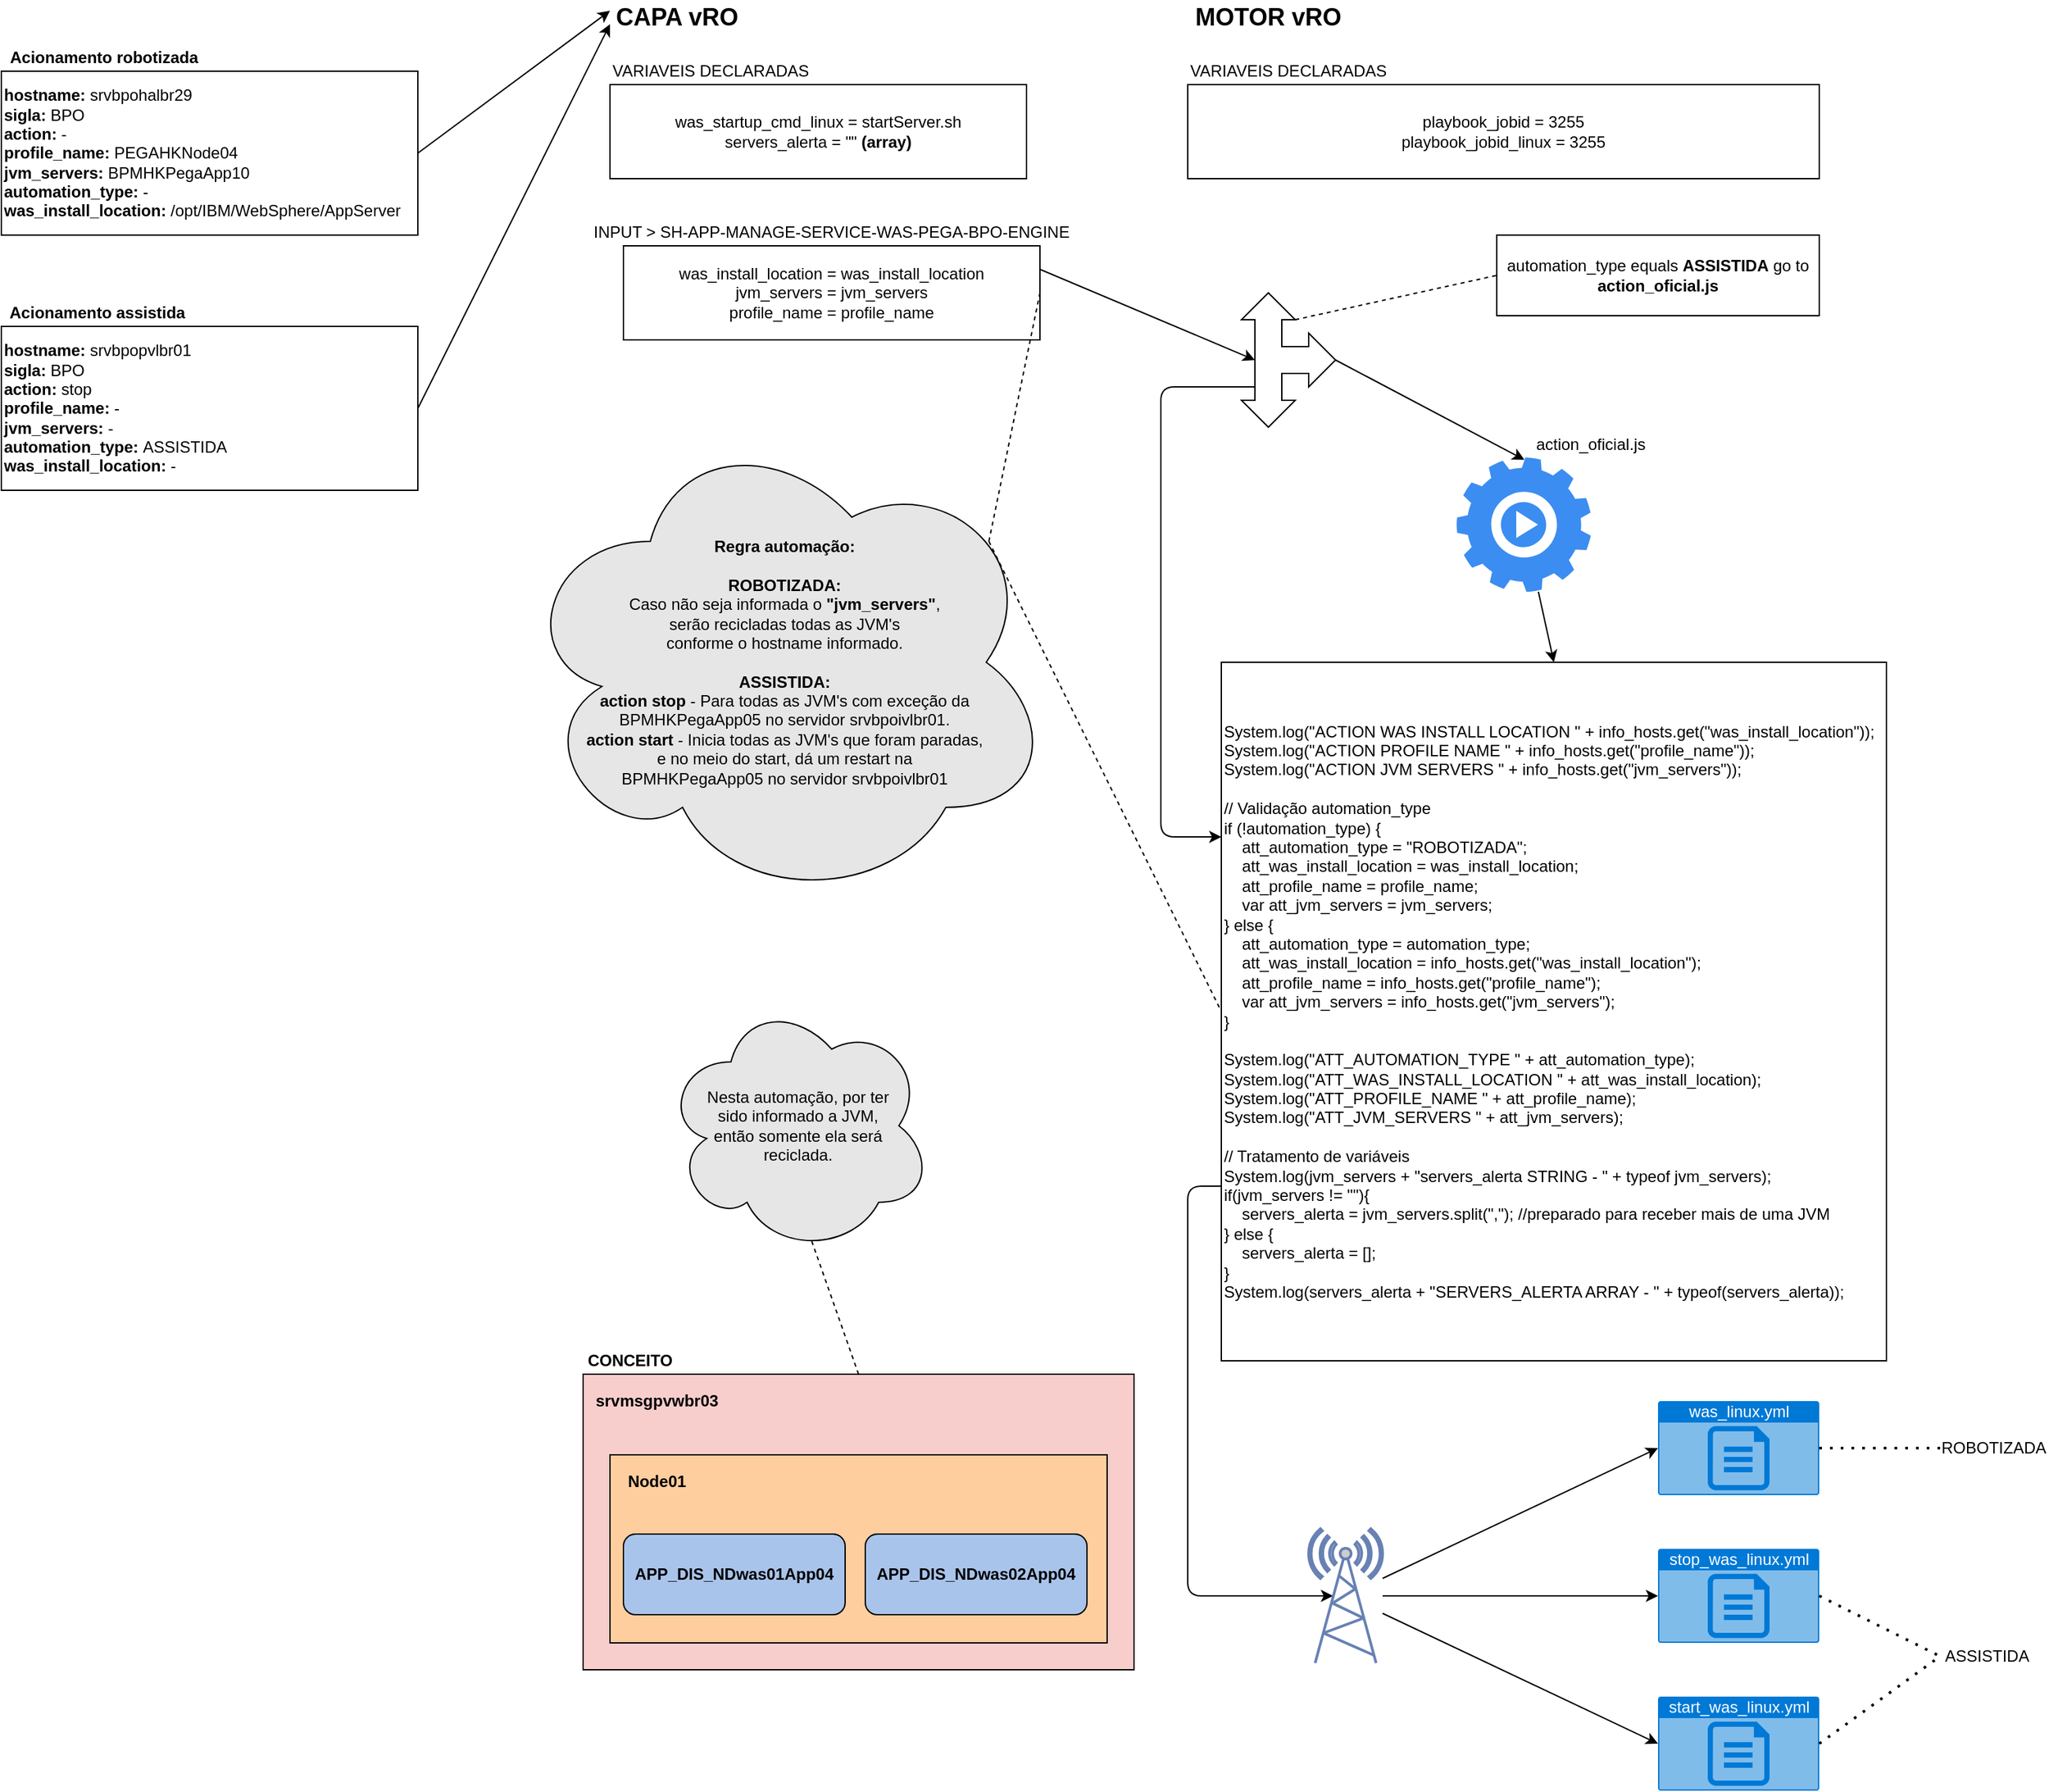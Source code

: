 <mxfile version="14.9.6" type="device"><diagram id="YSu5_nGAD2dBnkkUixw7" name="Página-1"><mxGraphModel dx="2249" dy="822" grid="1" gridSize="10" guides="1" tooltips="1" connect="1" arrows="1" fold="1" page="1" pageScale="1" pageWidth="827" pageHeight="1169" math="0" shadow="0"><root><mxCell id="0"/><mxCell id="1" parent="0"/><mxCell id="DUbZqL3U8OPLBzDXMMnn-1" value="&lt;b&gt;&lt;font style=&quot;font-size: 18px&quot;&gt;CAPA vRO&lt;/font&gt;&lt;/b&gt;" style="text;html=1;strokeColor=none;fillColor=none;align=center;verticalAlign=middle;whiteSpace=wrap;rounded=0;" parent="1" vertex="1"><mxGeometry x="40" y="30" width="100" height="20" as="geometry"/></mxCell><mxCell id="DUbZqL3U8OPLBzDXMMnn-2" value="VARIAVEIS DECLARADAS" style="text;html=1;strokeColor=none;fillColor=none;align=center;verticalAlign=middle;whiteSpace=wrap;rounded=0;" parent="1" vertex="1"><mxGeometry x="40" y="70" width="150" height="20" as="geometry"/></mxCell><mxCell id="DUbZqL3U8OPLBzDXMMnn-3" value="was_startup_cmd_linux = startServer.sh&lt;br&gt;servers_alerta = &quot;&quot; &lt;b&gt;(array)&lt;/b&gt;" style="rounded=0;whiteSpace=wrap;html=1;" parent="1" vertex="1"><mxGeometry x="40" y="90" width="310" height="70" as="geometry"/></mxCell><mxCell id="DUbZqL3U8OPLBzDXMMnn-6" value="INPUT &amp;gt; SH-APP-MANAGE-SERVICE-WAS-PEGA-BPO-ENGINE" style="text;html=1;strokeColor=none;fillColor=none;align=center;verticalAlign=middle;whiteSpace=wrap;rounded=0;" parent="1" vertex="1"><mxGeometry x="25" y="190" width="360" height="20" as="geometry"/></mxCell><mxCell id="DUbZqL3U8OPLBzDXMMnn-7" value="was_install_location = was_install_location&lt;br&gt;jvm_servers = jvm_servers&lt;br&gt;profile_name = profile_name" style="rounded=0;whiteSpace=wrap;html=1;" parent="1" vertex="1"><mxGeometry x="50" y="210" width="310" height="70" as="geometry"/></mxCell><mxCell id="DUbZqL3U8OPLBzDXMMnn-9" value="&lt;b&gt;&lt;font style=&quot;font-size: 18px&quot;&gt;MOTOR vRO&lt;/font&gt;&lt;/b&gt;" style="text;html=1;strokeColor=none;fillColor=none;align=center;verticalAlign=middle;whiteSpace=wrap;rounded=0;" parent="1" vertex="1"><mxGeometry x="470" y="30" width="120" height="20" as="geometry"/></mxCell><mxCell id="DUbZqL3U8OPLBzDXMMnn-10" value="VARIAVEIS DECLARADAS" style="text;html=1;strokeColor=none;fillColor=none;align=center;verticalAlign=middle;whiteSpace=wrap;rounded=0;" parent="1" vertex="1"><mxGeometry x="470" y="70" width="150" height="20" as="geometry"/></mxCell><mxCell id="DUbZqL3U8OPLBzDXMMnn-11" value="playbook_jobid = 3255&lt;br&gt;playbook_jobid_linux = 3255" style="rounded=0;whiteSpace=wrap;html=1;" parent="1" vertex="1"><mxGeometry x="470" y="90" width="470" height="70" as="geometry"/></mxCell><mxCell id="DUbZqL3U8OPLBzDXMMnn-14" value="Task Variaveis de Ambiente &lt;b&gt;(INCOMPLETO)&lt;/b&gt;" style="text;html=1;strokeColor=none;fillColor=none;align=center;verticalAlign=middle;whiteSpace=wrap;rounded=0;" parent="1" vertex="1"><mxGeometry x="490" y="650" width="250" height="20" as="geometry"/></mxCell><mxCell id="DUbZqL3U8OPLBzDXMMnn-15" value="&lt;div&gt;System.log(&quot;ACTION WAS INSTALL LOCATION &quot; + info_hosts.get(&quot;was_install_location&quot;));&lt;/div&gt;&lt;div&gt;System.log(&quot;ACTION PROFILE NAME &quot; + info_hosts.get(&quot;profile_name&quot;));&lt;/div&gt;&lt;div&gt;System.log(&quot;ACTION JVM SERVERS &quot; + info_hosts.get(&quot;jvm_servers&quot;));&lt;/div&gt;&lt;div&gt;&lt;br&gt;&lt;/div&gt;&lt;div&gt;// Validação automation_type&lt;/div&gt;&lt;div&gt;if (!automation_type) {&lt;/div&gt;&lt;div&gt;&amp;nbsp; &amp;nbsp; att_automation_type = &quot;ROBOTIZADA&quot;;&lt;/div&gt;&lt;div&gt;&amp;nbsp; &amp;nbsp; att_was_install_location = was_install_location;&lt;/div&gt;&lt;div&gt;&amp;nbsp; &amp;nbsp; att_profile_name = profile_name;&lt;/div&gt;&lt;div&gt;&amp;nbsp; &amp;nbsp; var att_jvm_servers = jvm_servers;&lt;/div&gt;&lt;div&gt;} else {&lt;/div&gt;&lt;div&gt;&amp;nbsp; &amp;nbsp; att_automation_type = automation_type;&lt;/div&gt;&lt;div&gt;&amp;nbsp; &amp;nbsp; att_was_install_location = info_hosts.get(&quot;was_install_location&quot;);&lt;/div&gt;&lt;div&gt;&amp;nbsp; &amp;nbsp; att_profile_name = info_hosts.get(&quot;profile_name&quot;);&lt;/div&gt;&lt;div&gt;&amp;nbsp; &amp;nbsp; var att_jvm_servers = info_hosts.get(&quot;jvm_servers&quot;);&lt;/div&gt;&lt;div&gt;}&lt;/div&gt;&lt;div&gt;&lt;br&gt;&lt;/div&gt;&lt;div&gt;System.log(&quot;ATT_AUTOMATION_TYPE &quot; + att_automation_type);&lt;/div&gt;&lt;div&gt;System.log(&quot;ATT_WAS_INSTALL_LOCATION &quot; + att_was_install_location);&lt;/div&gt;&lt;div&gt;System.log(&quot;ATT_PROFILE_NAME &quot; + att_profile_name);&lt;/div&gt;&lt;div&gt;System.log(&quot;ATT_JVM_SERVERS &quot; + att_jvm_servers);&lt;/div&gt;&lt;div&gt;&lt;br&gt;&lt;/div&gt;&lt;div&gt;// Tratamento de variáveis&lt;/div&gt;&lt;div&gt;System.log(jvm_servers + &quot;servers_alerta STRING - &quot; + typeof jvm_servers);&lt;/div&gt;&lt;div&gt;if(jvm_servers != &quot;&quot;){&lt;/div&gt;&lt;div&gt;&amp;nbsp; &amp;nbsp; servers_alerta = jvm_servers.split(&quot;,&quot;); //preparado para receber mais de uma JVM&lt;/div&gt;&lt;div&gt;} else {&lt;/div&gt;&lt;div&gt;&amp;nbsp; &amp;nbsp; servers_alerta = [];&lt;/div&gt;&lt;div&gt;}&lt;/div&gt;&lt;div&gt;System.log(servers_alerta + &quot;SERVERS_ALERTA ARRAY - &quot; + typeof(servers_alerta));&lt;/div&gt;" style="rounded=0;whiteSpace=wrap;html=1;align=left;" parent="1" vertex="1"><mxGeometry x="495" y="520" width="495" height="520" as="geometry"/></mxCell><mxCell id="DUbZqL3U8OPLBzDXMMnn-17" value="" style="endArrow=classic;html=1;exitX=1;exitY=0.25;exitDx=0;exitDy=0;entryX=0;entryY=0;entryDx=50;entryDy=60;entryPerimeter=0;" parent="1" source="DUbZqL3U8OPLBzDXMMnn-7" target="6JVurcEgLuI6Kq-9Bynx-1" edge="1"><mxGeometry width="50" height="50" relative="1" as="geometry"><mxPoint x="400" y="650" as="sourcePoint"/><mxPoint x="550" y="270" as="targetPoint"/></mxGeometry></mxCell><mxCell id="DUbZqL3U8OPLBzDXMMnn-20" value="" style="endArrow=classic;html=1;entryX=0.33;entryY=0.5;entryDx=0;entryDy=0;edgeStyle=orthogonalEdgeStyle;exitX=0;exitY=0.75;exitDx=0;exitDy=0;entryPerimeter=0;" parent="1" source="DUbZqL3U8OPLBzDXMMnn-15" target="DUbZqL3U8OPLBzDXMMnn-27" edge="1"><mxGeometry width="50" height="50" relative="1" as="geometry"><mxPoint x="380" y="800" as="sourcePoint"/><mxPoint x="490" y="1200" as="targetPoint"/><Array as="points"><mxPoint x="470" y="910"/><mxPoint x="470" y="1215"/></Array></mxGeometry></mxCell><mxCell id="DUbZqL3U8OPLBzDXMMnn-27" value="" style="fontColor=#0066CC;verticalAlign=top;verticalLabelPosition=bottom;labelPosition=center;align=center;html=1;outlineConnect=0;fillColor=#CCCCCC;strokeColor=#6881B3;gradientColor=none;gradientDirection=north;strokeWidth=2;shape=mxgraph.networks.radio_tower;" parent="1" vertex="1"><mxGeometry x="560" y="1165" width="55" height="100" as="geometry"/></mxCell><mxCell id="DUbZqL3U8OPLBzDXMMnn-29" value="&lt;b&gt;Regra automação:&lt;br&gt;&lt;/b&gt;&lt;br&gt;&lt;b&gt;ROBOTIZADA:&lt;/b&gt;&lt;br&gt;Caso não seja informada o &lt;b&gt;&quot;jvm_servers&quot;&lt;/b&gt;,&lt;br&gt;serão recicladas todas as JVM's&lt;br&gt;conforme o hostname informado.&lt;br&gt;&lt;br&gt;&lt;b&gt;ASSISTIDA:&lt;/b&gt;&lt;br&gt;&lt;b&gt;action stop&lt;/b&gt; - Para todas as JVM's com exceção da&lt;br&gt;BPMHKPegaApp05 no servidor srvbpoivlbr01.&lt;br&gt;&lt;b&gt;action start&lt;/b&gt; - Inicia todas as JVM's que foram paradas,&lt;br&gt;e no meio do start, dá um restart na&lt;br&gt;BPMHKPegaApp05 no servidor srvbpoivlbr01" style="ellipse;shape=cloud;whiteSpace=wrap;html=1;fillColor=#E6E6E6;" parent="1" vertex="1"><mxGeometry x="-30" y="340" width="400" height="360" as="geometry"/></mxCell><mxCell id="DUbZqL3U8OPLBzDXMMnn-30" value="" style="endArrow=none;dashed=1;html=1;entryX=0;entryY=0.5;entryDx=0;entryDy=0;exitX=0.88;exitY=0.25;exitDx=0;exitDy=0;exitPerimeter=0;" parent="1" source="DUbZqL3U8OPLBzDXMMnn-29" target="DUbZqL3U8OPLBzDXMMnn-15" edge="1"><mxGeometry width="50" height="50" relative="1" as="geometry"><mxPoint x="210" y="830" as="sourcePoint"/><mxPoint x="260" y="780" as="targetPoint"/></mxGeometry></mxCell><mxCell id="DUbZqL3U8OPLBzDXMMnn-31" value="" style="endArrow=none;dashed=1;html=1;exitX=0.88;exitY=0.25;exitDx=0;exitDy=0;exitPerimeter=0;entryX=1;entryY=0.5;entryDx=0;entryDy=0;" parent="1" source="DUbZqL3U8OPLBzDXMMnn-29" target="DUbZqL3U8OPLBzDXMMnn-7" edge="1"><mxGeometry width="50" height="50" relative="1" as="geometry"><mxPoint x="360" y="260" as="sourcePoint"/><mxPoint x="350" y="245" as="targetPoint"/></mxGeometry></mxCell><mxCell id="DUbZqL3U8OPLBzDXMMnn-33" value="Nesta automação, por ter &lt;br&gt;sido informado a JVM, &lt;br&gt;então somente ela será &lt;br&gt;reciclada." style="ellipse;shape=cloud;whiteSpace=wrap;html=1;fillColor=#E6E6E6;" parent="1" vertex="1"><mxGeometry x="80" y="770" width="200" height="190" as="geometry"/></mxCell><mxCell id="DUbZqL3U8OPLBzDXMMnn-34" value="" style="rounded=0;whiteSpace=wrap;html=1;fillColor=#F8CECC;" parent="1" vertex="1"><mxGeometry x="20" y="1050" width="410" height="220" as="geometry"/></mxCell><mxCell id="DUbZqL3U8OPLBzDXMMnn-35" value="&lt;b&gt;CONCEITO&lt;/b&gt;" style="text;html=1;strokeColor=none;fillColor=none;align=center;verticalAlign=middle;whiteSpace=wrap;rounded=0;" parent="1" vertex="1"><mxGeometry x="20" y="1030" width="70" height="20" as="geometry"/></mxCell><mxCell id="DUbZqL3U8OPLBzDXMMnn-36" value="&lt;b&gt;srvmsgpvwbr03&lt;/b&gt;" style="text;html=1;strokeColor=none;fillColor=none;align=center;verticalAlign=middle;whiteSpace=wrap;rounded=0;" parent="1" vertex="1"><mxGeometry x="30" y="1060" width="90" height="20" as="geometry"/></mxCell><mxCell id="DUbZqL3U8OPLBzDXMMnn-37" value="" style="rounded=0;whiteSpace=wrap;html=1;fillColor=#FFCE9F;" parent="1" vertex="1"><mxGeometry x="40" y="1110" width="370" height="140" as="geometry"/></mxCell><mxCell id="DUbZqL3U8OPLBzDXMMnn-38" value="&lt;b&gt;Node01&lt;/b&gt;" style="text;html=1;strokeColor=none;fillColor=none;align=center;verticalAlign=middle;whiteSpace=wrap;rounded=0;" parent="1" vertex="1"><mxGeometry x="50" y="1120" width="50" height="20" as="geometry"/></mxCell><mxCell id="DUbZqL3U8OPLBzDXMMnn-39" value="&lt;b style=&quot;text-align: left&quot;&gt;APP_DIS_NDwas01App04&lt;/b&gt;" style="rounded=1;whiteSpace=wrap;html=1;fillColor=#A9C4EB;" parent="1" vertex="1"><mxGeometry x="50" y="1169" width="165" height="60" as="geometry"/></mxCell><mxCell id="DUbZqL3U8OPLBzDXMMnn-40" value="&lt;b style=&quot;text-align: left&quot;&gt;APP_DIS_NDwas02App04&lt;/b&gt;" style="rounded=1;whiteSpace=wrap;html=1;fillColor=#A9C4EB;" parent="1" vertex="1"><mxGeometry x="230" y="1169" width="165" height="60" as="geometry"/></mxCell><mxCell id="DUbZqL3U8OPLBzDXMMnn-41" value="" style="endArrow=none;dashed=1;html=1;exitX=0.5;exitY=0;exitDx=0;exitDy=0;entryX=0.55;entryY=0.95;entryDx=0;entryDy=0;entryPerimeter=0;" parent="1" source="DUbZqL3U8OPLBzDXMMnn-34" target="DUbZqL3U8OPLBzDXMMnn-33" edge="1"><mxGeometry width="50" height="50" relative="1" as="geometry"><mxPoint x="260" y="1020" as="sourcePoint"/><mxPoint x="310" y="970" as="targetPoint"/></mxGeometry></mxCell><mxCell id="46GawQN8Kx6rBkAUO5LR-2" value="&lt;b&gt;Acionamento robotizada&lt;/b&gt;" style="text;html=1;strokeColor=none;fillColor=none;align=center;verticalAlign=middle;whiteSpace=wrap;rounded=0;" parent="1" vertex="1"><mxGeometry x="-413" y="60" width="153" height="20" as="geometry"/></mxCell><mxCell id="46GawQN8Kx6rBkAUO5LR-4" value="&lt;b&gt;hostname:&lt;/b&gt; srvbpohalbr29&lt;br&gt;&lt;b&gt;sigla:&lt;/b&gt; BPO&lt;br&gt;&lt;b&gt;action:&lt;/b&gt; -&amp;nbsp;&lt;br&gt;&lt;b&gt;profile_name:&lt;/b&gt; PEGAHKNode04&lt;br&gt;&lt;b&gt;jvm_servers:&lt;/b&gt; BPMHKPegaApp10&lt;br&gt;&lt;b&gt;automation_type:&lt;/b&gt; -&lt;br&gt;&lt;b&gt;was_install_location:&lt;/b&gt; /opt/IBM/WebSphere/AppServer" style="rounded=0;whiteSpace=wrap;html=1;align=left;" parent="1" vertex="1"><mxGeometry x="-413" y="80" width="310" height="122" as="geometry"/></mxCell><mxCell id="46GawQN8Kx6rBkAUO5LR-7" value="&lt;b&gt;Acionamento assistida&lt;/b&gt;" style="text;html=1;strokeColor=none;fillColor=none;align=center;verticalAlign=middle;whiteSpace=wrap;rounded=0;" parent="1" vertex="1"><mxGeometry x="-413" y="250" width="143" height="20" as="geometry"/></mxCell><mxCell id="46GawQN8Kx6rBkAUO5LR-8" value="&lt;b&gt;hostname:&lt;/b&gt; srvbpopvlbr01&lt;br&gt;&lt;b&gt;sigla:&lt;/b&gt; BPO&lt;br&gt;&lt;b&gt;action:&lt;/b&gt;&amp;nbsp;stop&amp;nbsp;&lt;br&gt;&lt;b&gt;profile_name: &lt;/b&gt;-&lt;br&gt;&lt;b&gt;jvm_servers:&lt;/b&gt; -&lt;br&gt;&lt;b&gt;automation_type:&lt;/b&gt;&amp;nbsp;ASSISTIDA&lt;br&gt;&lt;b&gt;was_install_location:&lt;/b&gt; -" style="rounded=0;whiteSpace=wrap;html=1;align=left;" parent="1" vertex="1"><mxGeometry x="-413" y="270" width="310" height="122" as="geometry"/></mxCell><mxCell id="46GawQN8Kx6rBkAUO5LR-9" value="" style="endArrow=classic;html=1;entryX=0;entryY=0.25;entryDx=0;entryDy=0;exitX=1;exitY=0.5;exitDx=0;exitDy=0;" parent="1" source="46GawQN8Kx6rBkAUO5LR-4" target="DUbZqL3U8OPLBzDXMMnn-1" edge="1"><mxGeometry width="50" height="50" relative="1" as="geometry"><mxPoint x="-510" y="280" as="sourcePoint"/><mxPoint x="-460" y="230" as="targetPoint"/></mxGeometry></mxCell><mxCell id="46GawQN8Kx6rBkAUO5LR-10" value="" style="endArrow=classic;html=1;exitX=1;exitY=0.5;exitDx=0;exitDy=0;entryX=0;entryY=0.75;entryDx=0;entryDy=0;" parent="1" source="46GawQN8Kx6rBkAUO5LR-8" target="DUbZqL3U8OPLBzDXMMnn-1" edge="1"><mxGeometry width="50" height="50" relative="1" as="geometry"><mxPoint x="-60" y="290" as="sourcePoint"/><mxPoint x="40" y="40" as="targetPoint"/></mxGeometry></mxCell><mxCell id="6JVurcEgLuI6Kq-9Bynx-1" value="" style="html=1;shadow=0;dashed=0;align=center;verticalAlign=middle;shape=mxgraph.arrows2.triadArrow;dy=10;dx=20;arrowHead=40;rotation=90;" vertex="1" parent="1"><mxGeometry x="495" y="260" width="100" height="70" as="geometry"/></mxCell><mxCell id="6JVurcEgLuI6Kq-9Bynx-4" value="" style="html=1;aspect=fixed;strokeColor=none;shadow=0;align=center;verticalAlign=top;fillColor=#3B8DF1;shape=mxgraph.gcp2.play_gear" vertex="1" parent="1"><mxGeometry x="670" y="367.5" width="100" height="100" as="geometry"/></mxCell><mxCell id="6JVurcEgLuI6Kq-9Bynx-5" value="" style="endArrow=classic;html=1;entryX=0.506;entryY=0.018;entryDx=0;entryDy=0;entryPerimeter=0;exitX=0.5;exitY=0;exitDx=0;exitDy=0;exitPerimeter=0;" edge="1" parent="1" source="6JVurcEgLuI6Kq-9Bynx-1" target="6JVurcEgLuI6Kq-9Bynx-4"><mxGeometry width="50" height="50" relative="1" as="geometry"><mxPoint x="730" y="520" as="sourcePoint"/><mxPoint x="780" y="470" as="targetPoint"/></mxGeometry></mxCell><mxCell id="6JVurcEgLuI6Kq-9Bynx-6" value="" style="endArrow=classic;html=1;edgeStyle=orthogonalEdgeStyle;exitX=0;exitY=0;exitDx=70;exitDy=60;exitPerimeter=0;" edge="1" parent="1" source="6JVurcEgLuI6Kq-9Bynx-1"><mxGeometry width="50" height="50" relative="1" as="geometry"><mxPoint x="470" y="442.53" as="sourcePoint"/><mxPoint x="495" y="650" as="targetPoint"/><Array as="points"><mxPoint x="450" y="315"/><mxPoint x="450" y="650"/></Array></mxGeometry></mxCell><mxCell id="6JVurcEgLuI6Kq-9Bynx-7" value="" style="endArrow=classic;html=1;entryX=0.5;entryY=0;entryDx=0;entryDy=0;" edge="1" parent="1" source="6JVurcEgLuI6Kq-9Bynx-4" target="DUbZqL3U8OPLBzDXMMnn-15"><mxGeometry width="50" height="50" relative="1" as="geometry"><mxPoint x="700" y="520" as="sourcePoint"/><mxPoint x="843" y="670" as="targetPoint"/></mxGeometry></mxCell><mxCell id="6JVurcEgLuI6Kq-9Bynx-8" value="automation_type equals &lt;b&gt;ASSISTIDA&lt;/b&gt; go to &lt;b&gt;action_oficial.js&lt;/b&gt;" style="rounded=0;whiteSpace=wrap;html=1;" vertex="1" parent="1"><mxGeometry x="700" y="202" width="240" height="60" as="geometry"/></mxCell><mxCell id="6JVurcEgLuI6Kq-9Bynx-9" value="" style="endArrow=none;dashed=1;html=1;exitX=0;exitY=0;exitDx=20;exitDy=30;exitPerimeter=0;entryX=0;entryY=0.5;entryDx=0;entryDy=0;" edge="1" parent="1" source="6JVurcEgLuI6Kq-9Bynx-1" target="6JVurcEgLuI6Kq-9Bynx-8"><mxGeometry width="50" height="50" relative="1" as="geometry"><mxPoint x="620" y="240" as="sourcePoint"/><mxPoint x="670" y="190" as="targetPoint"/></mxGeometry></mxCell><mxCell id="6JVurcEgLuI6Kq-9Bynx-10" value="action_oficial.js" style="text;html=1;strokeColor=none;fillColor=none;align=center;verticalAlign=middle;whiteSpace=wrap;rounded=0;" vertex="1" parent="1"><mxGeometry x="720" y="347.5" width="100" height="20" as="geometry"/></mxCell><mxCell id="6JVurcEgLuI6Kq-9Bynx-12" value="was_linux.yml" style="html=1;strokeColor=none;fillColor=#0079D6;labelPosition=center;verticalLabelPosition=middle;verticalAlign=top;align=center;fontSize=12;outlineConnect=0;spacingTop=-6;fontColor=#FFFFFF;shape=mxgraph.sitemap.text;" vertex="1" parent="1"><mxGeometry x="820" y="1070" width="120" height="70" as="geometry"/></mxCell><mxCell id="6JVurcEgLuI6Kq-9Bynx-13" value="stop_was_linux.yml" style="html=1;strokeColor=none;fillColor=#0079D6;labelPosition=center;verticalLabelPosition=middle;verticalAlign=top;align=center;fontSize=12;outlineConnect=0;spacingTop=-6;fontColor=#FFFFFF;shape=mxgraph.sitemap.text;" vertex="1" parent="1"><mxGeometry x="820" y="1180" width="120" height="70" as="geometry"/></mxCell><mxCell id="6JVurcEgLuI6Kq-9Bynx-14" value="start_was_linux.yml" style="html=1;strokeColor=none;fillColor=#0079D6;labelPosition=center;verticalLabelPosition=middle;verticalAlign=top;align=center;fontSize=12;outlineConnect=0;spacingTop=-6;fontColor=#FFFFFF;shape=mxgraph.sitemap.text;" vertex="1" parent="1"><mxGeometry x="820" y="1290" width="120" height="70" as="geometry"/></mxCell><mxCell id="6JVurcEgLuI6Kq-9Bynx-16" value="" style="endArrow=classic;html=1;entryX=0;entryY=0.5;entryDx=0;entryDy=0;entryPerimeter=0;" edge="1" parent="1" source="DUbZqL3U8OPLBzDXMMnn-27" target="6JVurcEgLuI6Kq-9Bynx-12"><mxGeometry width="50" height="50" relative="1" as="geometry"><mxPoint x="590" y="1370" as="sourcePoint"/><mxPoint x="640" y="1320" as="targetPoint"/></mxGeometry></mxCell><mxCell id="6JVurcEgLuI6Kq-9Bynx-17" value="" style="endArrow=classic;html=1;entryX=0;entryY=0.5;entryDx=0;entryDy=0;entryPerimeter=0;" edge="1" parent="1" source="DUbZqL3U8OPLBzDXMMnn-27" target="6JVurcEgLuI6Kq-9Bynx-13"><mxGeometry width="50" height="50" relative="1" as="geometry"><mxPoint x="625" y="1211.989" as="sourcePoint"/><mxPoint x="830" y="1115" as="targetPoint"/></mxGeometry></mxCell><mxCell id="6JVurcEgLuI6Kq-9Bynx-18" value="" style="endArrow=classic;html=1;entryX=0;entryY=0.5;entryDx=0;entryDy=0;entryPerimeter=0;" edge="1" parent="1" source="DUbZqL3U8OPLBzDXMMnn-27" target="6JVurcEgLuI6Kq-9Bynx-14"><mxGeometry width="50" height="50" relative="1" as="geometry"><mxPoint x="625" y="1225" as="sourcePoint"/><mxPoint x="830" y="1225" as="targetPoint"/></mxGeometry></mxCell><mxCell id="6JVurcEgLuI6Kq-9Bynx-19" value="ROBOTIZADA" style="text;html=1;strokeColor=none;fillColor=none;align=center;verticalAlign=middle;whiteSpace=wrap;rounded=0;" vertex="1" parent="1"><mxGeometry x="1030" y="1095" width="80" height="20" as="geometry"/></mxCell><mxCell id="6JVurcEgLuI6Kq-9Bynx-20" value="ASSISTIDA" style="text;html=1;strokeColor=none;fillColor=none;align=center;verticalAlign=middle;whiteSpace=wrap;rounded=0;" vertex="1" parent="1"><mxGeometry x="1030" y="1250" width="70" height="20" as="geometry"/></mxCell><mxCell id="6JVurcEgLuI6Kq-9Bynx-21" value="" style="endArrow=none;dashed=1;html=1;dashPattern=1 3;strokeWidth=2;entryX=0;entryY=0.5;entryDx=0;entryDy=0;exitX=1;exitY=0.5;exitDx=0;exitDy=0;exitPerimeter=0;" edge="1" parent="1" source="6JVurcEgLuI6Kq-9Bynx-12" target="6JVurcEgLuI6Kq-9Bynx-19"><mxGeometry width="50" height="50" relative="1" as="geometry"><mxPoint x="1230" y="1220" as="sourcePoint"/><mxPoint x="1280" y="1170" as="targetPoint"/></mxGeometry></mxCell><mxCell id="6JVurcEgLuI6Kq-9Bynx-22" value="" style="endArrow=none;dashed=1;html=1;dashPattern=1 3;strokeWidth=2;entryX=0;entryY=0.5;entryDx=0;entryDy=0;exitX=1;exitY=0.5;exitDx=0;exitDy=0;exitPerimeter=0;" edge="1" parent="1" source="6JVurcEgLuI6Kq-9Bynx-13" target="6JVurcEgLuI6Kq-9Bynx-20"><mxGeometry width="50" height="50" relative="1" as="geometry"><mxPoint x="1020" y="1198.58" as="sourcePoint"/><mxPoint x="1110" y="1198.58" as="targetPoint"/></mxGeometry></mxCell><mxCell id="6JVurcEgLuI6Kq-9Bynx-23" value="" style="endArrow=none;dashed=1;html=1;dashPattern=1 3;strokeWidth=2;entryX=0;entryY=0.5;entryDx=0;entryDy=0;exitX=1;exitY=0.5;exitDx=0;exitDy=0;exitPerimeter=0;" edge="1" parent="1" source="6JVurcEgLuI6Kq-9Bynx-14" target="6JVurcEgLuI6Kq-9Bynx-20"><mxGeometry width="50" height="50" relative="1" as="geometry"><mxPoint x="980" y="1315" as="sourcePoint"/><mxPoint x="1070" y="1360" as="targetPoint"/></mxGeometry></mxCell></root></mxGraphModel></diagram></mxfile>